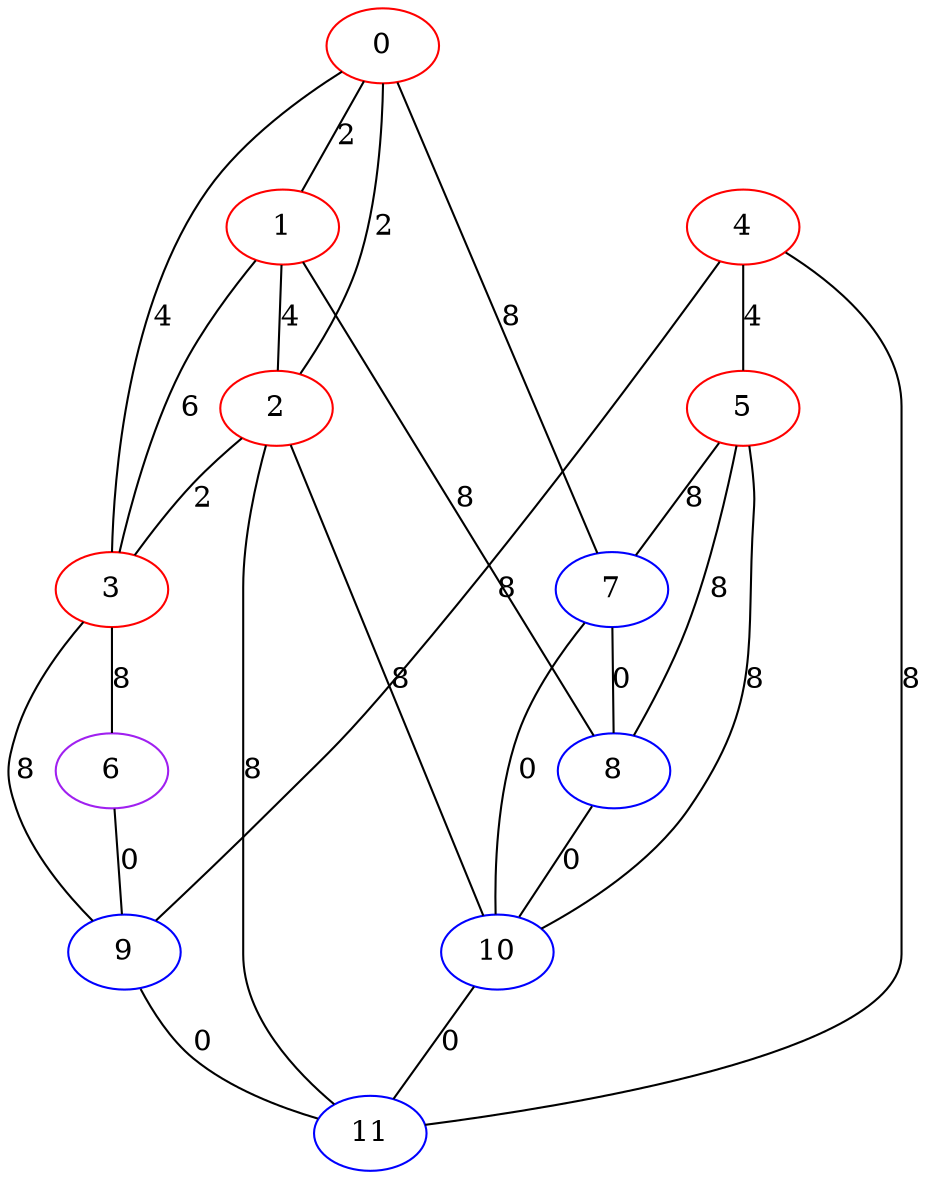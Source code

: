 graph "" {
0 [color=red, weight=1];
1 [color=red, weight=1];
2 [color=red, weight=1];
3 [color=red, weight=1];
4 [color=red, weight=1];
5 [color=red, weight=1];
6 [color=purple, weight=4];
7 [color=blue, weight=3];
8 [color=blue, weight=3];
9 [color=blue, weight=3];
10 [color=blue, weight=3];
11 [color=blue, weight=3];
0 -- 1  [key=0, label=2];
0 -- 2  [key=0, label=2];
0 -- 3  [key=0, label=4];
0 -- 7  [key=0, label=8];
1 -- 8  [key=0, label=8];
1 -- 2  [key=0, label=4];
1 -- 3  [key=0, label=6];
2 -- 10  [key=0, label=8];
2 -- 3  [key=0, label=2];
2 -- 11  [key=0, label=8];
3 -- 6  [key=0, label=8];
3 -- 9  [key=0, label=8];
4 -- 9  [key=0, label=8];
4 -- 11  [key=0, label=8];
4 -- 5  [key=0, label=4];
5 -- 8  [key=0, label=8];
5 -- 10  [key=0, label=8];
5 -- 7  [key=0, label=8];
6 -- 9  [key=0, label=0];
7 -- 8  [key=0, label=0];
7 -- 10  [key=0, label=0];
8 -- 10  [key=0, label=0];
9 -- 11  [key=0, label=0];
10 -- 11  [key=0, label=0];
}

